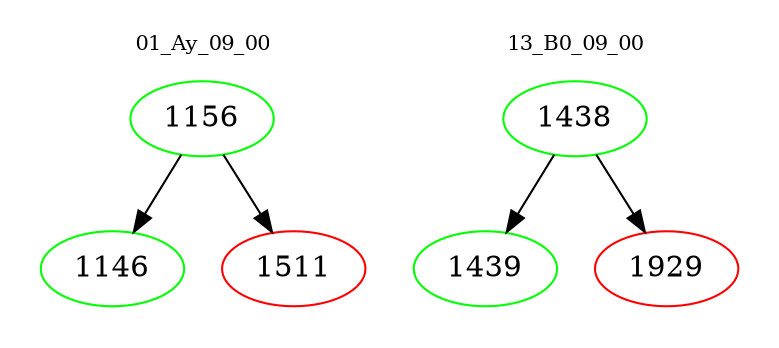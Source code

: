 digraph{
subgraph cluster_0 {
color = white
label = "01_Ay_09_00";
fontsize=10;
T0_1156 [label="1156", color="green"]
T0_1156 -> T0_1146 [color="black"]
T0_1146 [label="1146", color="green"]
T0_1156 -> T0_1511 [color="black"]
T0_1511 [label="1511", color="red"]
}
subgraph cluster_1 {
color = white
label = "13_B0_09_00";
fontsize=10;
T1_1438 [label="1438", color="green"]
T1_1438 -> T1_1439 [color="black"]
T1_1439 [label="1439", color="green"]
T1_1438 -> T1_1929 [color="black"]
T1_1929 [label="1929", color="red"]
}
}
